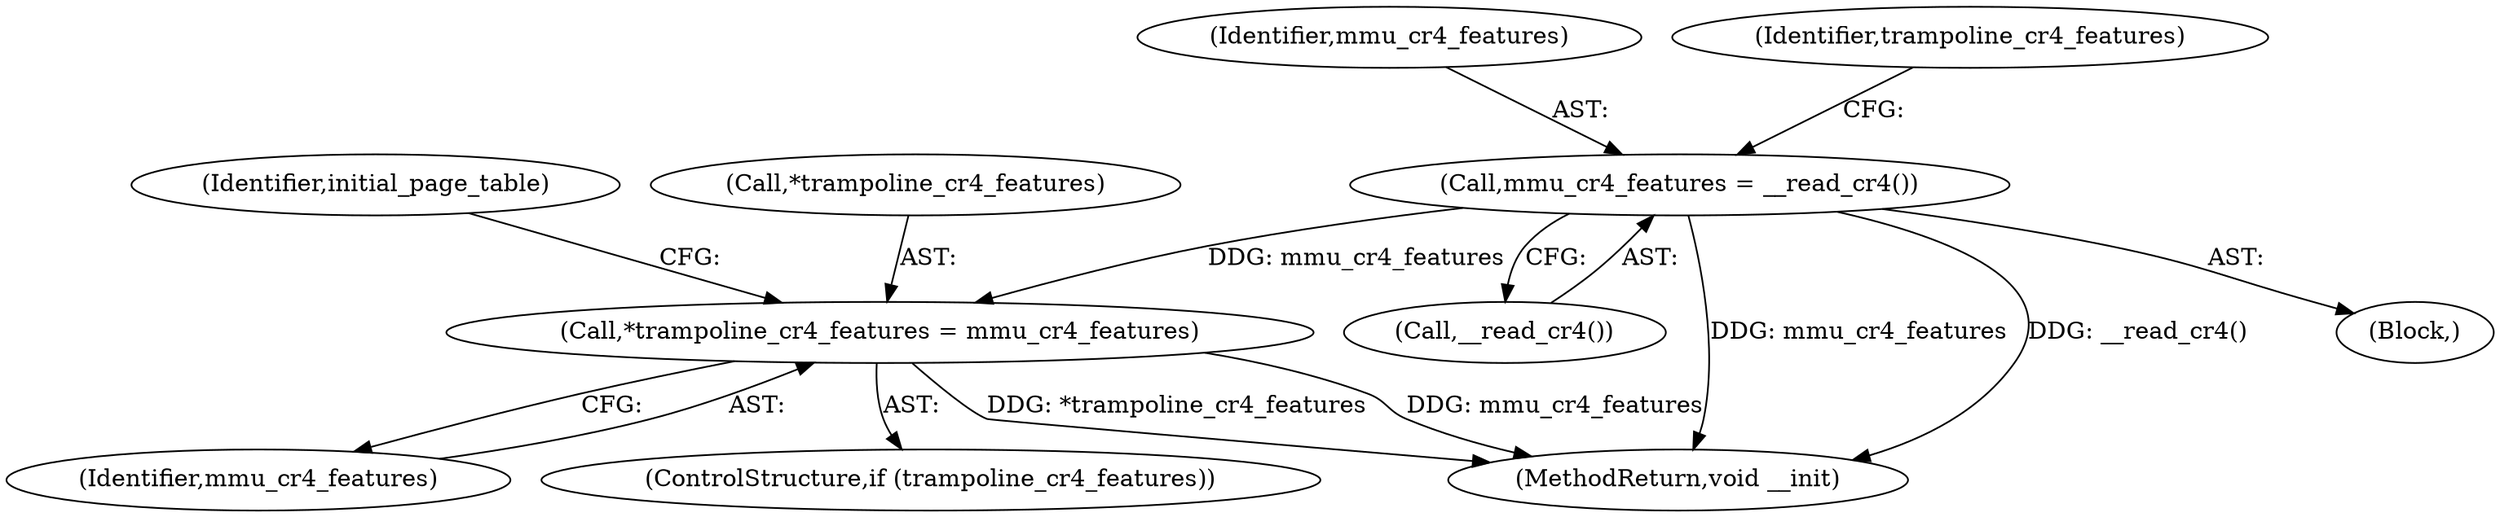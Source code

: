 digraph "0_linux_a4a5ed2835e8ea042868b7401dced3f517cafa76@API" {
"1000568" [label="(Call,mmu_cr4_features = __read_cr4())"];
"1000573" [label="(Call,*trampoline_cr4_features = mmu_cr4_features)"];
"1000569" [label="(Identifier,mmu_cr4_features)"];
"1000576" [label="(Identifier,mmu_cr4_features)"];
"1000579" [label="(Identifier,initial_page_table)"];
"1000574" [label="(Call,*trampoline_cr4_features)"];
"1000570" [label="(Call,__read_cr4())"];
"1000571" [label="(ControlStructure,if (trampoline_cr4_features))"];
"1000573" [label="(Call,*trampoline_cr4_features = mmu_cr4_features)"];
"1000572" [label="(Identifier,trampoline_cr4_features)"];
"1000636" [label="(MethodReturn,void __init)"];
"1000568" [label="(Call,mmu_cr4_features = __read_cr4())"];
"1000567" [label="(Block,)"];
"1000568" -> "1000567"  [label="AST: "];
"1000568" -> "1000570"  [label="CFG: "];
"1000569" -> "1000568"  [label="AST: "];
"1000570" -> "1000568"  [label="AST: "];
"1000572" -> "1000568"  [label="CFG: "];
"1000568" -> "1000636"  [label="DDG: mmu_cr4_features"];
"1000568" -> "1000636"  [label="DDG: __read_cr4()"];
"1000568" -> "1000573"  [label="DDG: mmu_cr4_features"];
"1000573" -> "1000571"  [label="AST: "];
"1000573" -> "1000576"  [label="CFG: "];
"1000574" -> "1000573"  [label="AST: "];
"1000576" -> "1000573"  [label="AST: "];
"1000579" -> "1000573"  [label="CFG: "];
"1000573" -> "1000636"  [label="DDG: *trampoline_cr4_features"];
"1000573" -> "1000636"  [label="DDG: mmu_cr4_features"];
}
